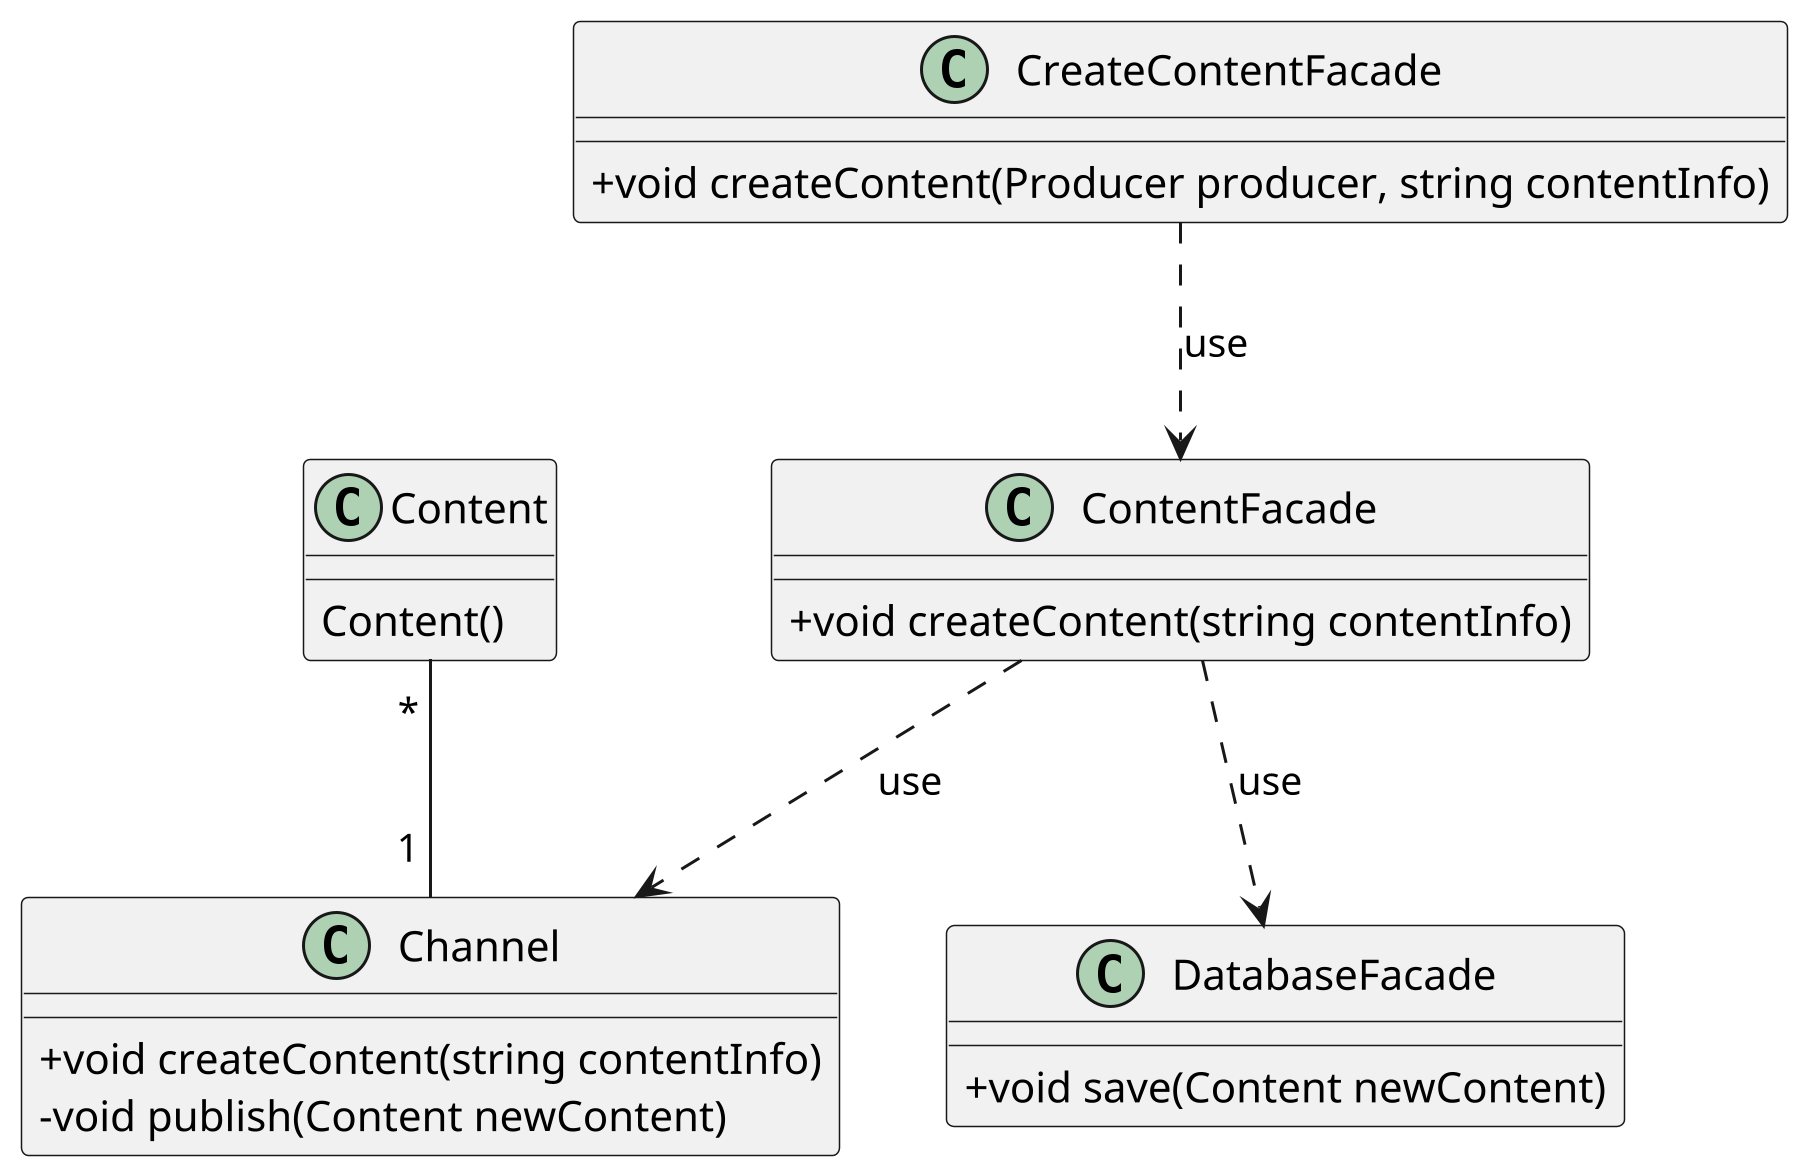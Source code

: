 @startuml create_content


scale 3
skinparam DefaultFontName B Nazanin
skinparam ArrowMessageAlignment right
skinparam classAttributeIconSize 0


class "Content" as content {
    Content()
}

class "Channel" as chanel {
    +void createContent(string contentInfo)
    -void publish(Content newContent)
}

class CreateContentFacade {
    +void createContent(Producer producer, string contentInfo)
}

class ContentFacade {
    +void createContent(string contentInfo)
}

class DatabaseFacade {
    +void save(Content newContent)
}

content "           *" -- "             1" chanel
CreateContentFacade ..> ContentFacade :use
ContentFacade ..> chanel :use
ContentFacade ..> DatabaseFacade :use


@enduml
